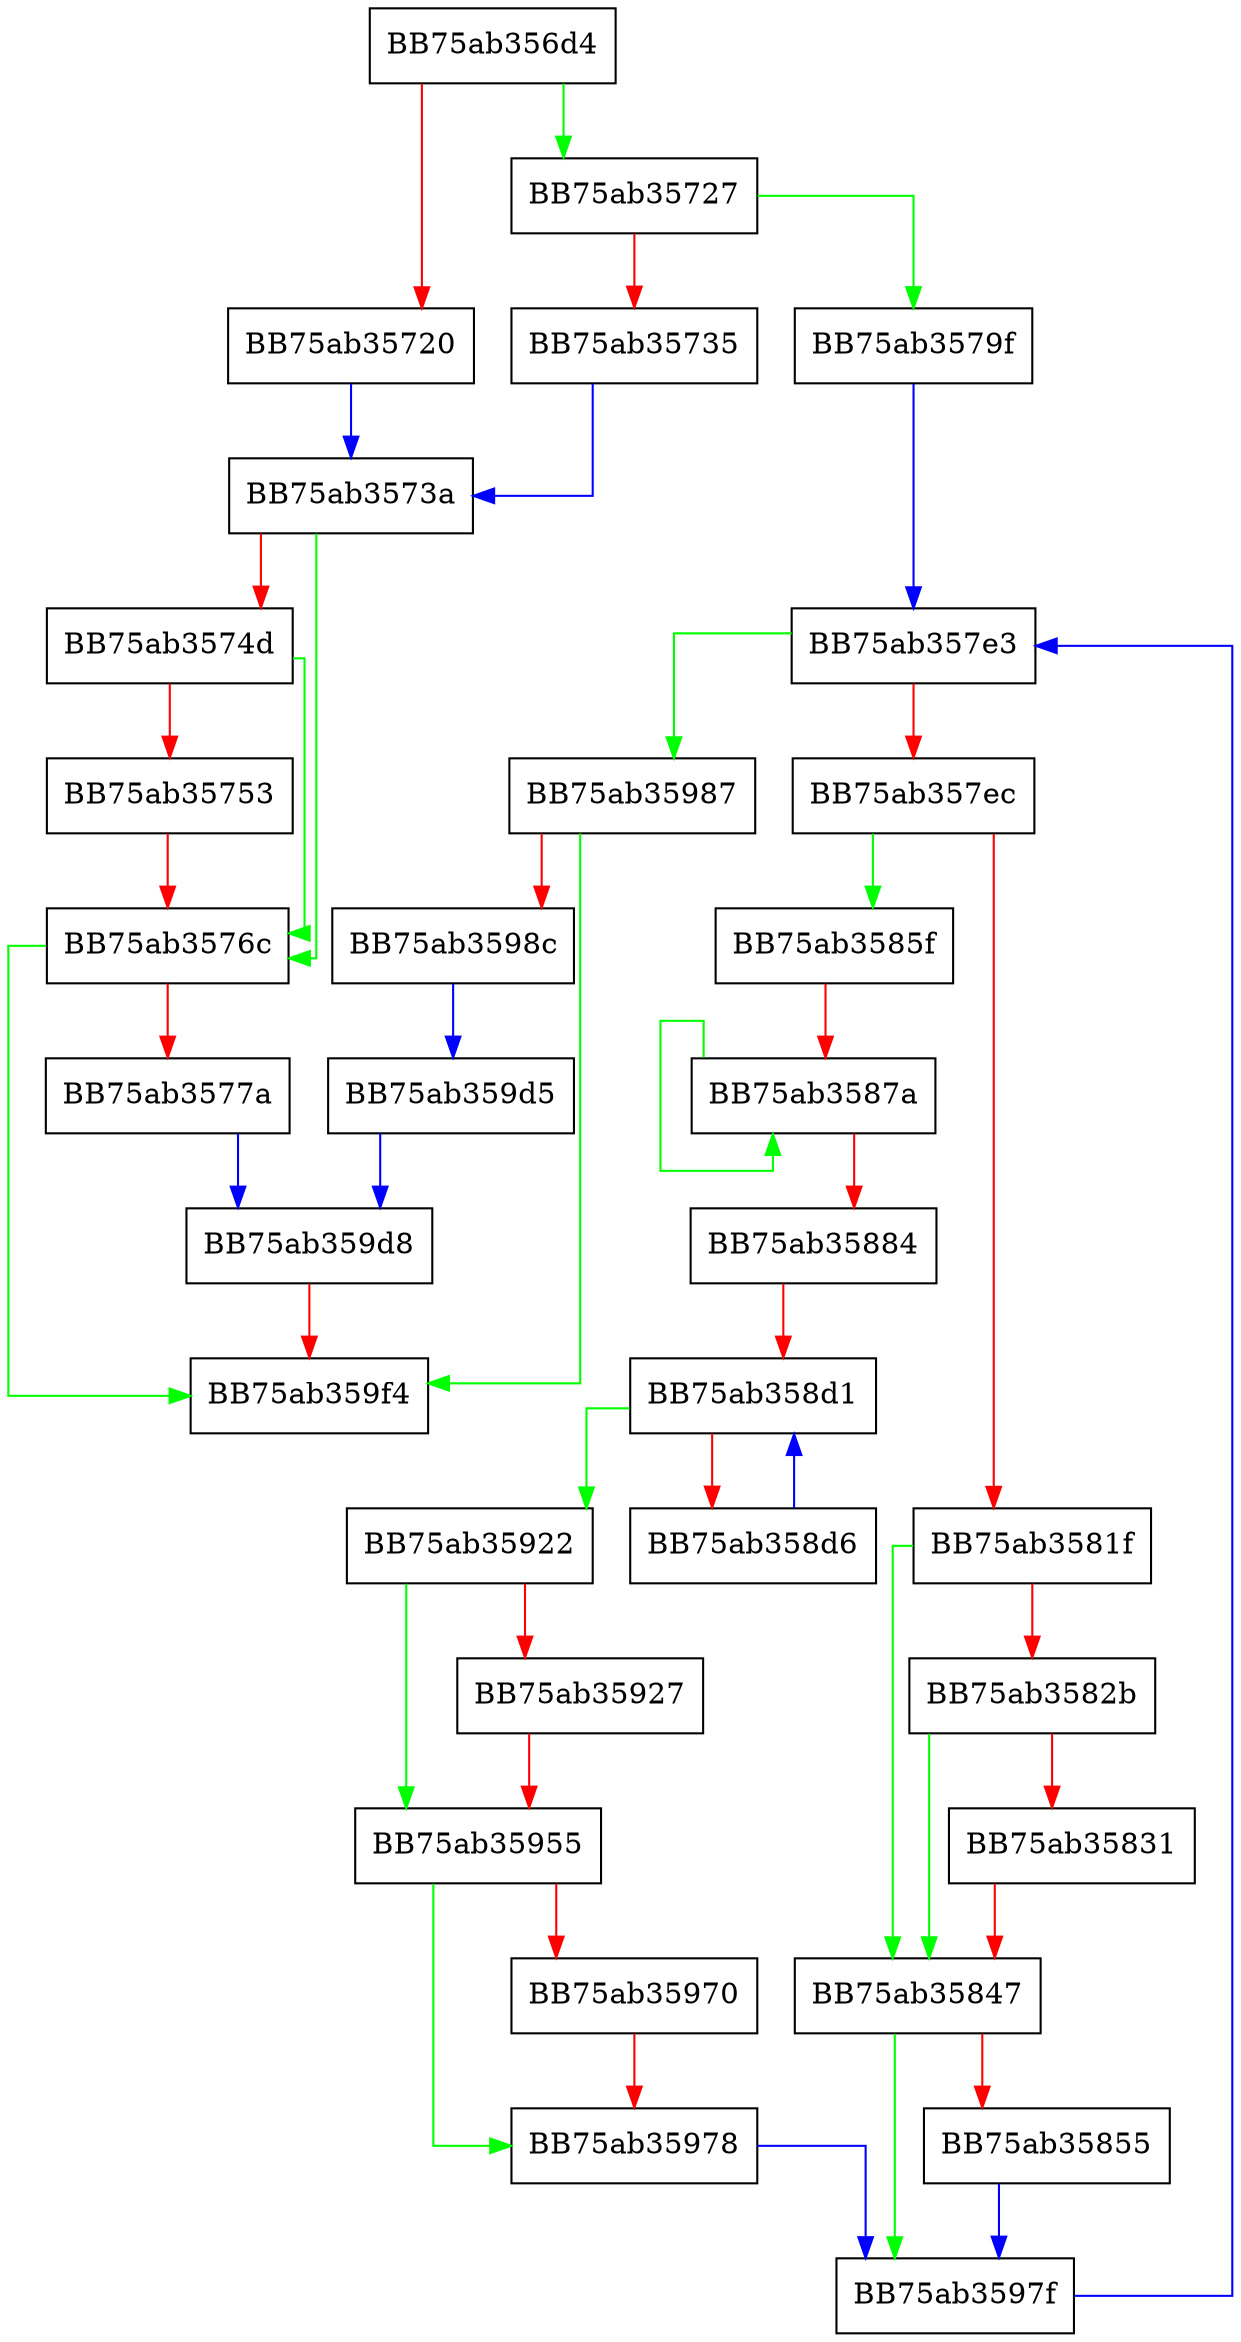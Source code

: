 digraph AddASRPerRuleExclusions {
  node [shape="box"];
  graph [splines=ortho];
  BB75ab356d4 -> BB75ab35727 [color="green"];
  BB75ab356d4 -> BB75ab35720 [color="red"];
  BB75ab35720 -> BB75ab3573a [color="blue"];
  BB75ab35727 -> BB75ab3579f [color="green"];
  BB75ab35727 -> BB75ab35735 [color="red"];
  BB75ab35735 -> BB75ab3573a [color="blue"];
  BB75ab3573a -> BB75ab3576c [color="green"];
  BB75ab3573a -> BB75ab3574d [color="red"];
  BB75ab3574d -> BB75ab3576c [color="green"];
  BB75ab3574d -> BB75ab35753 [color="red"];
  BB75ab35753 -> BB75ab3576c [color="red"];
  BB75ab3576c -> BB75ab359f4 [color="green"];
  BB75ab3576c -> BB75ab3577a [color="red"];
  BB75ab3577a -> BB75ab359d8 [color="blue"];
  BB75ab3579f -> BB75ab357e3 [color="blue"];
  BB75ab357e3 -> BB75ab35987 [color="green"];
  BB75ab357e3 -> BB75ab357ec [color="red"];
  BB75ab357ec -> BB75ab3585f [color="green"];
  BB75ab357ec -> BB75ab3581f [color="red"];
  BB75ab3581f -> BB75ab35847 [color="green"];
  BB75ab3581f -> BB75ab3582b [color="red"];
  BB75ab3582b -> BB75ab35847 [color="green"];
  BB75ab3582b -> BB75ab35831 [color="red"];
  BB75ab35831 -> BB75ab35847 [color="red"];
  BB75ab35847 -> BB75ab3597f [color="green"];
  BB75ab35847 -> BB75ab35855 [color="red"];
  BB75ab35855 -> BB75ab3597f [color="blue"];
  BB75ab3585f -> BB75ab3587a [color="red"];
  BB75ab3587a -> BB75ab3587a [color="green"];
  BB75ab3587a -> BB75ab35884 [color="red"];
  BB75ab35884 -> BB75ab358d1 [color="red"];
  BB75ab358d1 -> BB75ab35922 [color="green"];
  BB75ab358d1 -> BB75ab358d6 [color="red"];
  BB75ab358d6 -> BB75ab358d1 [color="blue"];
  BB75ab35922 -> BB75ab35955 [color="green"];
  BB75ab35922 -> BB75ab35927 [color="red"];
  BB75ab35927 -> BB75ab35955 [color="red"];
  BB75ab35955 -> BB75ab35978 [color="green"];
  BB75ab35955 -> BB75ab35970 [color="red"];
  BB75ab35970 -> BB75ab35978 [color="red"];
  BB75ab35978 -> BB75ab3597f [color="blue"];
  BB75ab3597f -> BB75ab357e3 [color="blue"];
  BB75ab35987 -> BB75ab359f4 [color="green"];
  BB75ab35987 -> BB75ab3598c [color="red"];
  BB75ab3598c -> BB75ab359d5 [color="blue"];
  BB75ab359d5 -> BB75ab359d8 [color="blue"];
  BB75ab359d8 -> BB75ab359f4 [color="red"];
}